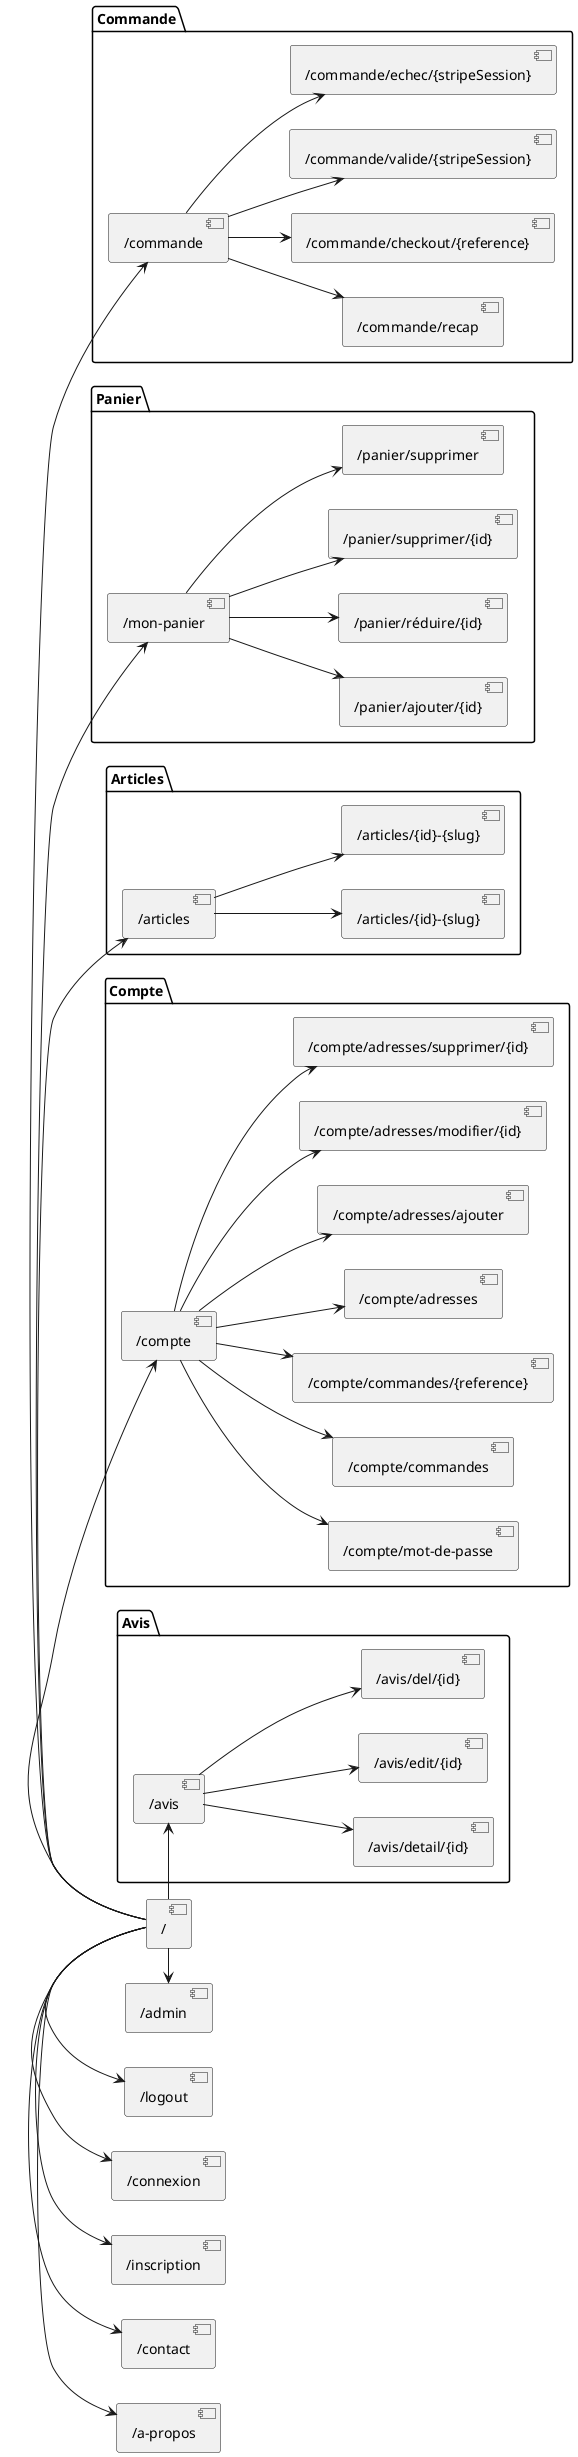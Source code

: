 @startuml
left to right direction

component [/] as home
component [/a-propos] as a_propos
component [/contact] as contact
component [/inscription] as inscription
component [/connexion] as connexion
component [/logout] as logout
component [/admin] as admin
home -right-> a_propos
home -right-> contact
home -right-> inscription
home -right-> connexion
home -right-> logout
home -right-> admin

package "Avis" {
    component [/avis] as avis
    component [/avis/detail/{id}] as avis0
    component [/avis/edit/{id}] as avis1
    component [/avis/del/{id}] as avis2

    avis --> avis0
    avis --> avis1
    avis --> avis2
}

package "Compte" {
    component [/compte] as compte
    component [/compte/mot-de-passe] as compte0
    component [/compte/commandes] as compte1
    component [/compte/commandes/{reference}] as compte2
    component [/compte/adresses] as compte3
    component [/compte/adresses/ajouter] as compte4
    component [/compte/adresses/modifier/{id}] as compte5
    component [/compte/adresses/supprimer/{id}] as compte6

    compte --> compte0
    compte --> compte1
    compte --> compte2
    compte --> compte3
    compte --> compte4
    compte --> compte5
    compte --> compte6
}

package "Articles" {
    component [/articles] as articles
    component [/articles/{id}-{slug}] as articles0
    component [/articles/{id}-{slug}] as articles1

    articles --> articles0
    articles --> articles1
}

package "Panier" {
    component [/mon-panier] as panier
    component [/panier/ajouter/{id}] as panier0
    component [/panier/réduire/{id}] as panier1
    component [/panier/supprimer/{id}] as panier2
    component [/panier/supprimer] as panier3

    panier --> panier0
    panier --> panier1
    panier --> panier2
    panier --> panier3
}

package "Commande" {
    component [/commande] as commande
    component [/commande/recap] as commande0
    component [/commande/checkout/{reference}] as commande1
    component [/commande/valide/{stripeSession}] as commande2
    component [/commande/echec/{stripeSession}] as commande3

    commande --> commande0
    commande --> commande1
    commande --> commande2
    commande --> commande3
}


home -right-> avis
home -right-> compte
home -right-> articles
home -right-> panier
home -right-> commande

@enduml